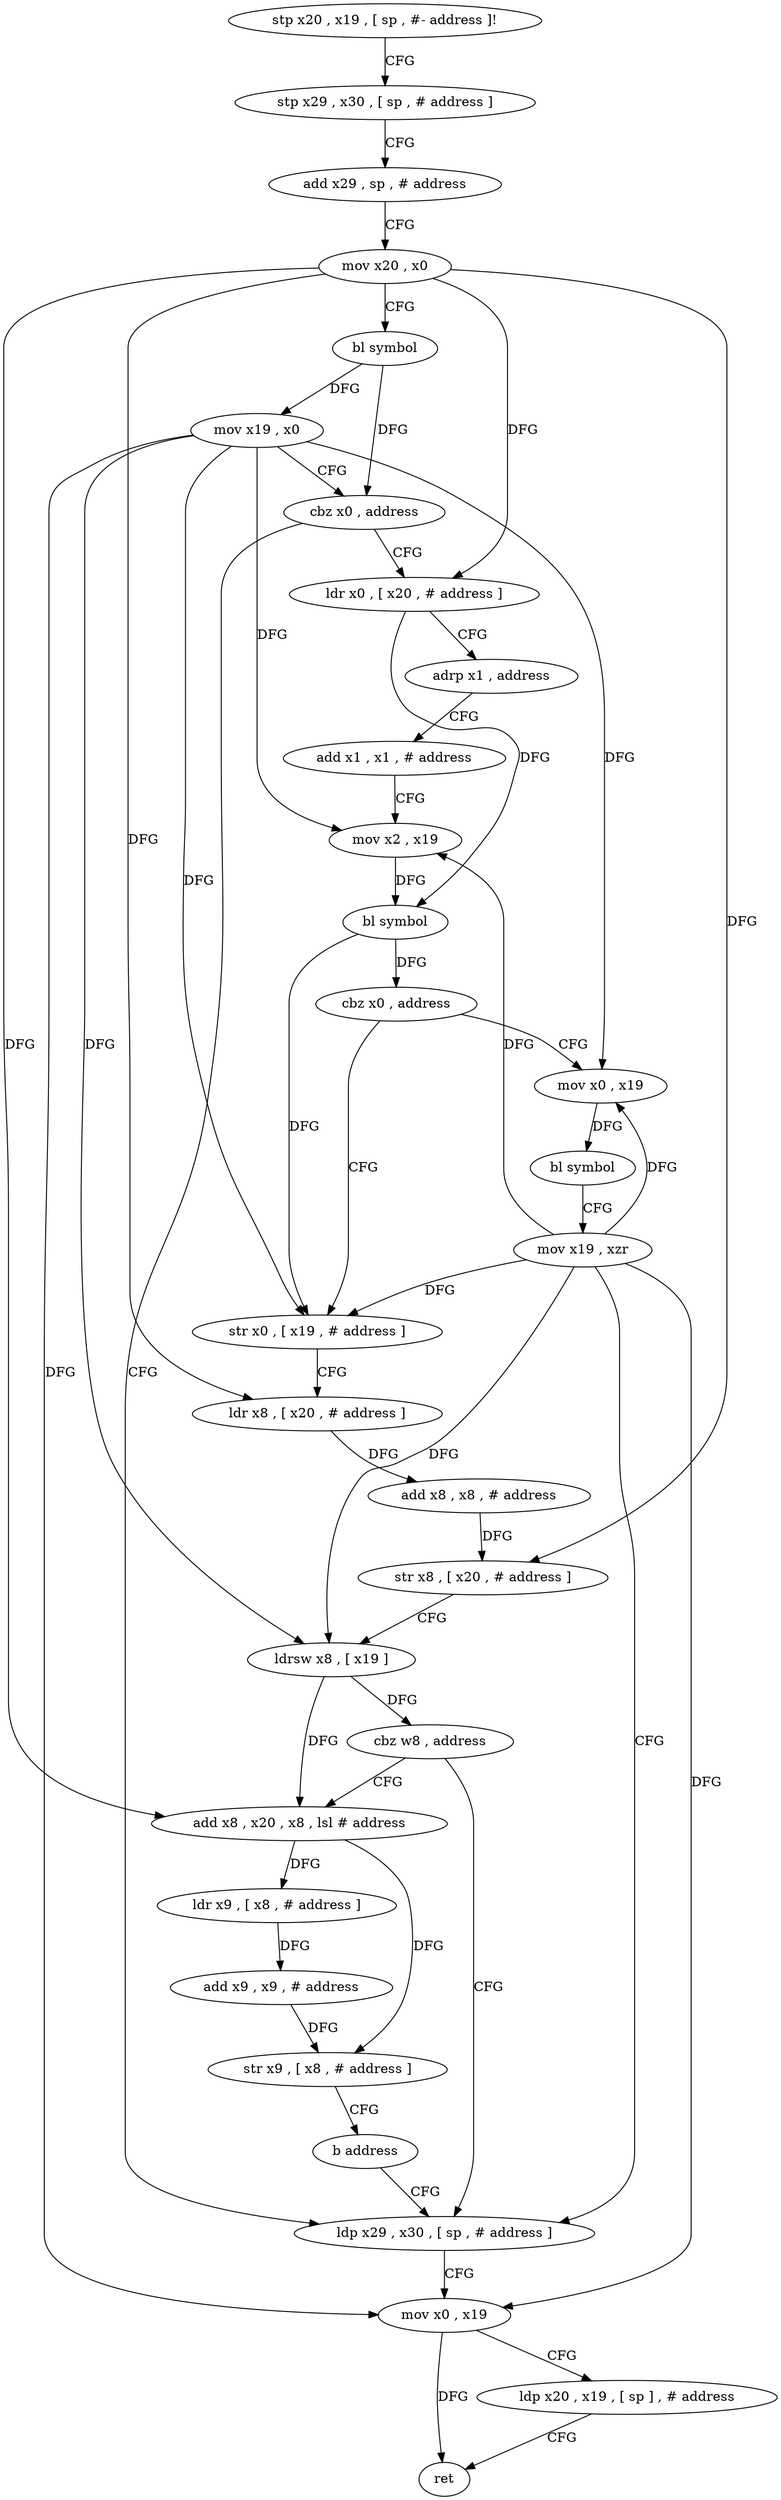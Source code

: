 digraph "func" {
"70580" [label = "stp x20 , x19 , [ sp , #- address ]!" ]
"70584" [label = "stp x29 , x30 , [ sp , # address ]" ]
"70588" [label = "add x29 , sp , # address" ]
"70592" [label = "mov x20 , x0" ]
"70596" [label = "bl symbol" ]
"70600" [label = "mov x19 , x0" ]
"70604" [label = "cbz x0 , address" ]
"70688" [label = "ldp x29 , x30 , [ sp , # address ]" ]
"70608" [label = "ldr x0 , [ x20 , # address ]" ]
"70692" [label = "mov x0 , x19" ]
"70696" [label = "ldp x20 , x19 , [ sp ] , # address" ]
"70700" [label = "ret" ]
"70612" [label = "adrp x1 , address" ]
"70616" [label = "add x1 , x1 , # address" ]
"70620" [label = "mov x2 , x19" ]
"70624" [label = "bl symbol" ]
"70628" [label = "cbz x0 , address" ]
"70676" [label = "mov x0 , x19" ]
"70632" [label = "str x0 , [ x19 , # address ]" ]
"70680" [label = "bl symbol" ]
"70684" [label = "mov x19 , xzr" ]
"70636" [label = "ldr x8 , [ x20 , # address ]" ]
"70640" [label = "add x8 , x8 , # address" ]
"70644" [label = "str x8 , [ x20 , # address ]" ]
"70648" [label = "ldrsw x8 , [ x19 ]" ]
"70652" [label = "cbz w8 , address" ]
"70656" [label = "add x8 , x20 , x8 , lsl # address" ]
"70660" [label = "ldr x9 , [ x8 , # address ]" ]
"70664" [label = "add x9 , x9 , # address" ]
"70668" [label = "str x9 , [ x8 , # address ]" ]
"70672" [label = "b address" ]
"70580" -> "70584" [ label = "CFG" ]
"70584" -> "70588" [ label = "CFG" ]
"70588" -> "70592" [ label = "CFG" ]
"70592" -> "70596" [ label = "CFG" ]
"70592" -> "70608" [ label = "DFG" ]
"70592" -> "70636" [ label = "DFG" ]
"70592" -> "70644" [ label = "DFG" ]
"70592" -> "70656" [ label = "DFG" ]
"70596" -> "70600" [ label = "DFG" ]
"70596" -> "70604" [ label = "DFG" ]
"70600" -> "70604" [ label = "CFG" ]
"70600" -> "70692" [ label = "DFG" ]
"70600" -> "70620" [ label = "DFG" ]
"70600" -> "70676" [ label = "DFG" ]
"70600" -> "70632" [ label = "DFG" ]
"70600" -> "70648" [ label = "DFG" ]
"70604" -> "70688" [ label = "CFG" ]
"70604" -> "70608" [ label = "CFG" ]
"70688" -> "70692" [ label = "CFG" ]
"70608" -> "70612" [ label = "CFG" ]
"70608" -> "70624" [ label = "DFG" ]
"70692" -> "70696" [ label = "CFG" ]
"70692" -> "70700" [ label = "DFG" ]
"70696" -> "70700" [ label = "CFG" ]
"70612" -> "70616" [ label = "CFG" ]
"70616" -> "70620" [ label = "CFG" ]
"70620" -> "70624" [ label = "DFG" ]
"70624" -> "70628" [ label = "DFG" ]
"70624" -> "70632" [ label = "DFG" ]
"70628" -> "70676" [ label = "CFG" ]
"70628" -> "70632" [ label = "CFG" ]
"70676" -> "70680" [ label = "DFG" ]
"70632" -> "70636" [ label = "CFG" ]
"70680" -> "70684" [ label = "CFG" ]
"70684" -> "70688" [ label = "CFG" ]
"70684" -> "70692" [ label = "DFG" ]
"70684" -> "70620" [ label = "DFG" ]
"70684" -> "70676" [ label = "DFG" ]
"70684" -> "70632" [ label = "DFG" ]
"70684" -> "70648" [ label = "DFG" ]
"70636" -> "70640" [ label = "DFG" ]
"70640" -> "70644" [ label = "DFG" ]
"70644" -> "70648" [ label = "CFG" ]
"70648" -> "70652" [ label = "DFG" ]
"70648" -> "70656" [ label = "DFG" ]
"70652" -> "70688" [ label = "CFG" ]
"70652" -> "70656" [ label = "CFG" ]
"70656" -> "70660" [ label = "DFG" ]
"70656" -> "70668" [ label = "DFG" ]
"70660" -> "70664" [ label = "DFG" ]
"70664" -> "70668" [ label = "DFG" ]
"70668" -> "70672" [ label = "CFG" ]
"70672" -> "70688" [ label = "CFG" ]
}
